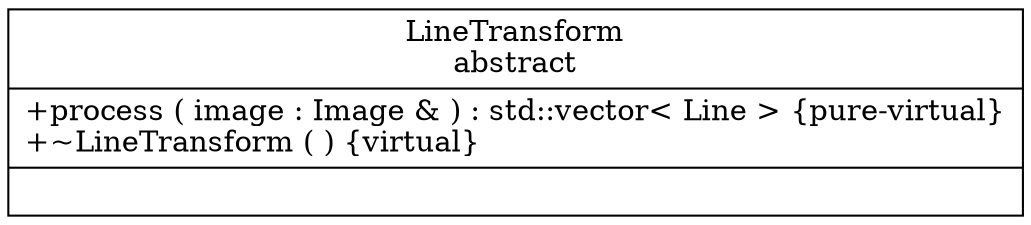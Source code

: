 digraph LineTransform
{
graph [ rankdir="RL" ]
"d3/d23/class_line_transform" [ label="LineTransform\nabstract\n|+process ( image : Image & ) : std::vector\< Line \> \{pure-virtual\}\l+~LineTransform (  ) \{virtual\}\l|" shape="record" ]
}
